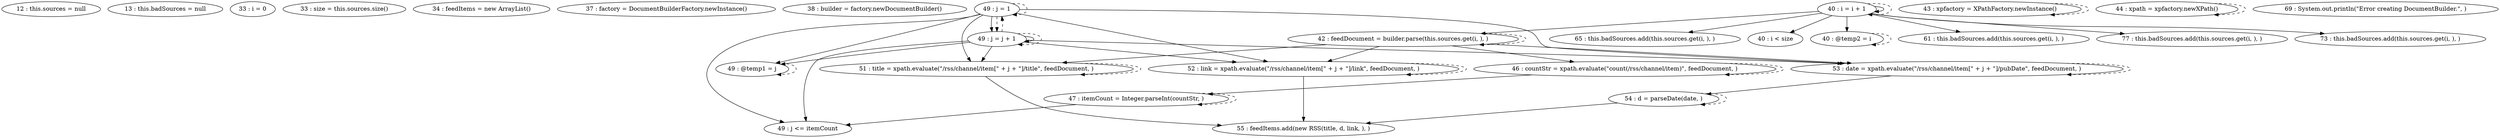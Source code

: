 digraph G {
"12 : this.sources = null"
"13 : this.badSources = null"
"33 : i = 0"
"33 : size = this.sources.size()"
"34 : feedItems = new ArrayList()"
"37 : factory = DocumentBuilderFactory.newInstance()"
"38 : builder = factory.newDocumentBuilder()"
"40 : i < size"
"42 : feedDocument = builder.parse(this.sources.get(i, ), )"
"42 : feedDocument = builder.parse(this.sources.get(i, ), )" -> "46 : countStr = xpath.evaluate(\"count(/rss/channel/item)\", feedDocument, )"
"42 : feedDocument = builder.parse(this.sources.get(i, ), )" -> "53 : date = xpath.evaluate(\"/rss/channel/item[\" + j + \"]/pubDate\", feedDocument, )"
"42 : feedDocument = builder.parse(this.sources.get(i, ), )" -> "51 : title = xpath.evaluate(\"/rss/channel/item[\" + j + \"]/title\", feedDocument, )"
"42 : feedDocument = builder.parse(this.sources.get(i, ), )" -> "52 : link = xpath.evaluate(\"/rss/channel/item[\" + j + \"]/link\", feedDocument, )"
"42 : feedDocument = builder.parse(this.sources.get(i, ), )" -> "42 : feedDocument = builder.parse(this.sources.get(i, ), )" [style=dashed]
"43 : xpfactory = XPathFactory.newInstance()"
"43 : xpfactory = XPathFactory.newInstance()" -> "43 : xpfactory = XPathFactory.newInstance()" [style=dashed]
"44 : xpath = xpfactory.newXPath()"
"44 : xpath = xpfactory.newXPath()" -> "44 : xpath = xpfactory.newXPath()" [style=dashed]
"46 : countStr = xpath.evaluate(\"count(/rss/channel/item)\", feedDocument, )"
"46 : countStr = xpath.evaluate(\"count(/rss/channel/item)\", feedDocument, )" -> "47 : itemCount = Integer.parseInt(countStr, )"
"46 : countStr = xpath.evaluate(\"count(/rss/channel/item)\", feedDocument, )" -> "46 : countStr = xpath.evaluate(\"count(/rss/channel/item)\", feedDocument, )" [style=dashed]
"47 : itemCount = Integer.parseInt(countStr, )"
"47 : itemCount = Integer.parseInt(countStr, )" -> "49 : j <= itemCount"
"47 : itemCount = Integer.parseInt(countStr, )" -> "47 : itemCount = Integer.parseInt(countStr, )" [style=dashed]
"49 : j = 1"
"49 : j = 1" -> "53 : date = xpath.evaluate(\"/rss/channel/item[\" + j + \"]/pubDate\", feedDocument, )"
"49 : j = 1" -> "51 : title = xpath.evaluate(\"/rss/channel/item[\" + j + \"]/title\", feedDocument, )"
"49 : j = 1" -> "49 : j <= itemCount"
"49 : j = 1" -> "52 : link = xpath.evaluate(\"/rss/channel/item[\" + j + \"]/link\", feedDocument, )"
"49 : j = 1" -> "49 : @temp1 = j"
"49 : j = 1" -> "49 : j = j + 1"
"49 : j = 1" -> "49 : j = j + 1" [style=dashed]
"49 : j = 1" -> "49 : j = 1" [style=dashed]
"49 : j <= itemCount"
"51 : title = xpath.evaluate(\"/rss/channel/item[\" + j + \"]/title\", feedDocument, )"
"51 : title = xpath.evaluate(\"/rss/channel/item[\" + j + \"]/title\", feedDocument, )" -> "55 : feedItems.add(new RSS(title, d, link, ), )"
"51 : title = xpath.evaluate(\"/rss/channel/item[\" + j + \"]/title\", feedDocument, )" -> "51 : title = xpath.evaluate(\"/rss/channel/item[\" + j + \"]/title\", feedDocument, )" [style=dashed]
"52 : link = xpath.evaluate(\"/rss/channel/item[\" + j + \"]/link\", feedDocument, )"
"52 : link = xpath.evaluate(\"/rss/channel/item[\" + j + \"]/link\", feedDocument, )" -> "55 : feedItems.add(new RSS(title, d, link, ), )"
"52 : link = xpath.evaluate(\"/rss/channel/item[\" + j + \"]/link\", feedDocument, )" -> "52 : link = xpath.evaluate(\"/rss/channel/item[\" + j + \"]/link\", feedDocument, )" [style=dashed]
"53 : date = xpath.evaluate(\"/rss/channel/item[\" + j + \"]/pubDate\", feedDocument, )"
"53 : date = xpath.evaluate(\"/rss/channel/item[\" + j + \"]/pubDate\", feedDocument, )" -> "54 : d = parseDate(date, )"
"53 : date = xpath.evaluate(\"/rss/channel/item[\" + j + \"]/pubDate\", feedDocument, )" -> "53 : date = xpath.evaluate(\"/rss/channel/item[\" + j + \"]/pubDate\", feedDocument, )" [style=dashed]
"54 : d = parseDate(date, )"
"54 : d = parseDate(date, )" -> "55 : feedItems.add(new RSS(title, d, link, ), )"
"54 : d = parseDate(date, )" -> "54 : d = parseDate(date, )" [style=dashed]
"55 : feedItems.add(new RSS(title, d, link, ), )"
"49 : @temp1 = j"
"49 : @temp1 = j" -> "49 : @temp1 = j" [style=dashed]
"49 : j = j + 1"
"49 : j = j + 1" -> "53 : date = xpath.evaluate(\"/rss/channel/item[\" + j + \"]/pubDate\", feedDocument, )"
"49 : j = j + 1" -> "51 : title = xpath.evaluate(\"/rss/channel/item[\" + j + \"]/title\", feedDocument, )"
"49 : j = j + 1" -> "49 : j <= itemCount"
"49 : j = j + 1" -> "52 : link = xpath.evaluate(\"/rss/channel/item[\" + j + \"]/link\", feedDocument, )"
"49 : j = j + 1" -> "49 : @temp1 = j"
"49 : j = j + 1" -> "49 : j = j + 1"
"49 : j = j + 1" -> "49 : j = j + 1" [style=dashed]
"49 : j = j + 1" -> "49 : j = 1" [style=dashed]
"40 : @temp2 = i"
"40 : @temp2 = i" -> "40 : @temp2 = i" [style=dashed]
"40 : i = i + 1"
"40 : i = i + 1" -> "61 : this.badSources.add(this.sources.get(i, ), )"
"40 : i = i + 1" -> "42 : feedDocument = builder.parse(this.sources.get(i, ), )"
"40 : i = i + 1" -> "40 : @temp2 = i"
"40 : i = i + 1" -> "77 : this.badSources.add(this.sources.get(i, ), )"
"40 : i = i + 1" -> "40 : i = i + 1"
"40 : i = i + 1" -> "73 : this.badSources.add(this.sources.get(i, ), )"
"40 : i = i + 1" -> "40 : i < size"
"40 : i = i + 1" -> "65 : this.badSources.add(this.sources.get(i, ), )"
"40 : i = i + 1" -> "40 : i = i + 1" [style=dashed]
"61 : this.badSources.add(this.sources.get(i, ), )"
"65 : this.badSources.add(this.sources.get(i, ), )"
"69 : System.out.println(\"Error creating DocumentBuilder.\", )"
"73 : this.badSources.add(this.sources.get(i, ), )"
"77 : this.badSources.add(this.sources.get(i, ), )"
}